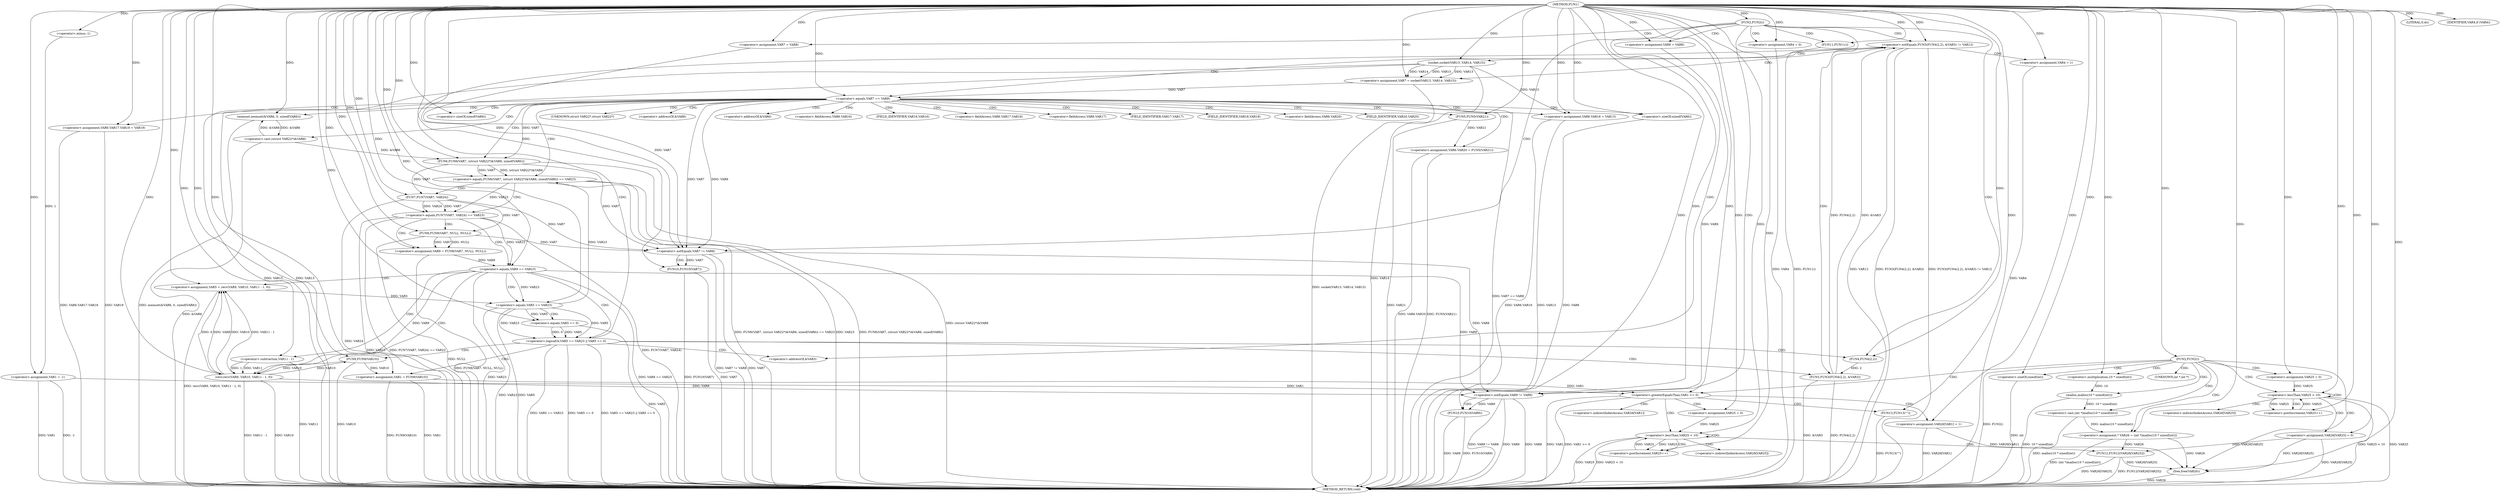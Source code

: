 digraph FUN1 {  
"1000100" [label = "(METHOD,FUN1)" ]
"1000314" [label = "(METHOD_RETURN,void)" ]
"1000103" [label = "(<operator>.assignment,VAR1 = -1)" ]
"1000105" [label = "(<operator>.minus,-1)" ]
"1000108" [label = "(FUN2,FUN2())" ]
"1000113" [label = "(<operator>.assignment,VAR4 = 0)" ]
"1000119" [label = "(<operator>.assignment,VAR7 = VAR8)" ]
"1000123" [label = "(<operator>.assignment,VAR9 = VAR8)" ]
"1000130" [label = "(<operator>.notEquals,FUN3(FUN4(2,2), &VAR3) != VAR12)" ]
"1000131" [label = "(FUN3,FUN3(FUN4(2,2), &VAR3))" ]
"1000132" [label = "(FUN4,FUN4(2,2))" ]
"1000140" [label = "(<operator>.assignment,VAR4 = 1)" ]
"1000143" [label = "(<operator>.assignment,VAR7 = socket(VAR13, VAR14, VAR15))" ]
"1000145" [label = "(socket,socket(VAR13, VAR14, VAR15))" ]
"1000150" [label = "(<operator>.equals,VAR7 == VAR8)" ]
"1000155" [label = "(memset,memset(&VAR6, 0, sizeof(VAR6)))" ]
"1000159" [label = "(<operator>.sizeOf,sizeof(VAR6))" ]
"1000161" [label = "(<operator>.assignment,VAR6.VAR16 = VAR13)" ]
"1000166" [label = "(<operator>.assignment,VAR6.VAR17.VAR18 = VAR19)" ]
"1000173" [label = "(<operator>.assignment,VAR6.VAR20 = FUN5(VAR21))" ]
"1000177" [label = "(FUN5,FUN5(VAR21))" ]
"1000180" [label = "(<operator>.equals,FUN6(VAR7, (struct VAR22*)&VAR6, sizeof(VAR6)) == VAR23)" ]
"1000181" [label = "(FUN6,FUN6(VAR7, (struct VAR22*)&VAR6, sizeof(VAR6)))" ]
"1000183" [label = "(<operator>.cast,(struct VAR22*)&VAR6)" ]
"1000187" [label = "(<operator>.sizeOf,sizeof(VAR6))" ]
"1000193" [label = "(<operator>.equals,FUN7(VAR7, VAR24) == VAR23)" ]
"1000194" [label = "(FUN7,FUN7(VAR7, VAR24))" ]
"1000200" [label = "(<operator>.assignment,VAR9 = FUN8(VAR7, NULL, NULL))" ]
"1000202" [label = "(FUN8,FUN8(VAR7, NULL, NULL))" ]
"1000207" [label = "(<operator>.equals,VAR9 == VAR23)" ]
"1000212" [label = "(<operator>.assignment,VAR5 = recv(VAR9, VAR10, VAR11 - 1, 0))" ]
"1000214" [label = "(recv,recv(VAR9, VAR10, VAR11 - 1, 0))" ]
"1000217" [label = "(<operator>.subtraction,VAR11 - 1)" ]
"1000222" [label = "(<operator>.logicalOr,VAR5 == VAR23 || VAR5 == 0)" ]
"1000223" [label = "(<operator>.equals,VAR5 == VAR23)" ]
"1000226" [label = "(<operator>.equals,VAR5 == 0)" ]
"1000231" [label = "(<operator>.assignment,VAR1 = FUN9(VAR10))" ]
"1000233" [label = "(FUN9,FUN9(VAR10))" ]
"1000235" [label = "(LITERAL,0,do)" ]
"1000237" [label = "(<operator>.notEquals,VAR7 != VAR8)" ]
"1000241" [label = "(FUN10,FUN10(VAR7))" ]
"1000244" [label = "(<operator>.notEquals,VAR9 != VAR8)" ]
"1000248" [label = "(FUN10,FUN10(VAR9))" ]
"1000251" [label = "(IDENTIFIER,VAR4,if (VAR4))" ]
"1000253" [label = "(FUN11,FUN11())" ]
"1000255" [label = "(FUN2,FUN2())" ]
"1000260" [label = "(<operator>.assignment,* VAR26 = (int *)malloc(10 * sizeof(int)))" ]
"1000262" [label = "(<operator>.cast,(int *)malloc(10 * sizeof(int)))" ]
"1000264" [label = "(malloc,malloc(10 * sizeof(int)))" ]
"1000265" [label = "(<operator>.multiplication,10 * sizeof(int))" ]
"1000267" [label = "(<operator>.sizeOf,sizeof(int))" ]
"1000270" [label = "(<operator>.assignment,VAR25 = 0)" ]
"1000273" [label = "(<operator>.lessThan,VAR25 < 10)" ]
"1000276" [label = "(<operator>.postIncrement,VAR25++)" ]
"1000279" [label = "(<operator>.assignment,VAR26[VAR25] = 0)" ]
"1000285" [label = "(<operator>.greaterEqualsThan,VAR1 >= 0)" ]
"1000289" [label = "(<operator>.assignment,VAR26[VAR1] = 1)" ]
"1000295" [label = "(<operator>.assignment,VAR25 = 0)" ]
"1000298" [label = "(<operator>.lessThan,VAR25 < 10)" ]
"1000301" [label = "(<operator>.postIncrement,VAR25++)" ]
"1000304" [label = "(FUN12,FUN12(VAR26[VAR25]))" ]
"1000310" [label = "(FUN13,FUN13(\"\"))" ]
"1000312" [label = "(free,free(VAR26))" ]
"1000135" [label = "(<operator>.addressOf,&VAR3)" ]
"1000156" [label = "(<operator>.addressOf,&VAR6)" ]
"1000162" [label = "(<operator>.fieldAccess,VAR6.VAR16)" ]
"1000164" [label = "(FIELD_IDENTIFIER,VAR16,VAR16)" ]
"1000167" [label = "(<operator>.fieldAccess,VAR6.VAR17.VAR18)" ]
"1000168" [label = "(<operator>.fieldAccess,VAR6.VAR17)" ]
"1000170" [label = "(FIELD_IDENTIFIER,VAR17,VAR17)" ]
"1000171" [label = "(FIELD_IDENTIFIER,VAR18,VAR18)" ]
"1000174" [label = "(<operator>.fieldAccess,VAR6.VAR20)" ]
"1000176" [label = "(FIELD_IDENTIFIER,VAR20,VAR20)" ]
"1000184" [label = "(UNKNOWN,struct VAR22*,struct VAR22*)" ]
"1000185" [label = "(<operator>.addressOf,&VAR6)" ]
"1000263" [label = "(UNKNOWN,int *,int *)" ]
"1000280" [label = "(<operator>.indirectIndexAccess,VAR26[VAR25])" ]
"1000290" [label = "(<operator>.indirectIndexAccess,VAR26[VAR1])" ]
"1000305" [label = "(<operator>.indirectIndexAccess,VAR26[VAR25])" ]
  "1000183" -> "1000314"  [ label = "DDG: &VAR6"] 
  "1000231" -> "1000314"  [ label = "DDG: FUN9(VAR10)"] 
  "1000207" -> "1000314"  [ label = "DDG: VAR9 == VAR23"] 
  "1000248" -> "1000314"  [ label = "DDG: FUN10(VAR9)"] 
  "1000310" -> "1000314"  [ label = "DDG: FUN13(\"\")"] 
  "1000187" -> "1000314"  [ label = "DDG: VAR6"] 
  "1000177" -> "1000314"  [ label = "DDG: VAR21"] 
  "1000130" -> "1000314"  [ label = "DDG: FUN3(FUN4(2,2), &VAR3) != VAR12"] 
  "1000285" -> "1000314"  [ label = "DDG: VAR1"] 
  "1000298" -> "1000314"  [ label = "DDG: VAR25 < 10"] 
  "1000166" -> "1000314"  [ label = "DDG: VAR19"] 
  "1000223" -> "1000314"  [ label = "DDG: VAR23"] 
  "1000193" -> "1000314"  [ label = "DDG: FUN7(VAR7, VAR24)"] 
  "1000226" -> "1000314"  [ label = "DDG: VAR5"] 
  "1000222" -> "1000314"  [ label = "DDG: VAR5 == VAR23"] 
  "1000237" -> "1000314"  [ label = "DDG: VAR7 != VAR8"] 
  "1000207" -> "1000314"  [ label = "DDG: VAR23"] 
  "1000285" -> "1000314"  [ label = "DDG: VAR1 >= 0"] 
  "1000253" -> "1000314"  [ label = "DDG: FUN11()"] 
  "1000289" -> "1000314"  [ label = "DDG: VAR26[VAR1]"] 
  "1000279" -> "1000314"  [ label = "DDG: VAR26[VAR25]"] 
  "1000304" -> "1000314"  [ label = "DDG: FUN12(VAR26[VAR25])"] 
  "1000214" -> "1000314"  [ label = "DDG: VAR10"] 
  "1000255" -> "1000314"  [ label = "DDG: FUN2()"] 
  "1000103" -> "1000314"  [ label = "DDG: VAR1"] 
  "1000103" -> "1000314"  [ label = "DDG: -1"] 
  "1000222" -> "1000314"  [ label = "DDG: VAR5 == 0"] 
  "1000298" -> "1000314"  [ label = "DDG: VAR25"] 
  "1000312" -> "1000314"  [ label = "DDG: VAR26"] 
  "1000214" -> "1000314"  [ label = "DDG: VAR11 - 1"] 
  "1000212" -> "1000314"  [ label = "DDG: recv(VAR9, VAR10, VAR11 - 1, 0)"] 
  "1000180" -> "1000314"  [ label = "DDG: VAR23"] 
  "1000237" -> "1000314"  [ label = "DDG: VAR7"] 
  "1000113" -> "1000314"  [ label = "DDG: VAR4"] 
  "1000304" -> "1000314"  [ label = "DDG: VAR26[VAR25]"] 
  "1000131" -> "1000314"  [ label = "DDG: FUN4(2,2)"] 
  "1000140" -> "1000314"  [ label = "DDG: VAR4"] 
  "1000264" -> "1000314"  [ label = "DDG: 10 * sizeof(int)"] 
  "1000267" -> "1000314"  [ label = "DDG: int"] 
  "1000155" -> "1000314"  [ label = "DDG: memset(&VAR6, 0, sizeof(VAR6))"] 
  "1000166" -> "1000314"  [ label = "DDG: VAR6.VAR17.VAR18"] 
  "1000180" -> "1000314"  [ label = "DDG: FUN6(VAR7, (struct VAR22*)&VAR6, sizeof(VAR6))"] 
  "1000273" -> "1000314"  [ label = "DDG: VAR25"] 
  "1000180" -> "1000314"  [ label = "DDG: FUN6(VAR7, (struct VAR22*)&VAR6, sizeof(VAR6)) == VAR23"] 
  "1000262" -> "1000314"  [ label = "DDG: malloc(10 * sizeof(int))"] 
  "1000217" -> "1000314"  [ label = "DDG: VAR11"] 
  "1000222" -> "1000314"  [ label = "DDG: VAR5 == VAR23 || VAR5 == 0"] 
  "1000145" -> "1000314"  [ label = "DDG: VAR15"] 
  "1000260" -> "1000314"  [ label = "DDG: (int *)malloc(10 * sizeof(int))"] 
  "1000193" -> "1000314"  [ label = "DDG: VAR23"] 
  "1000273" -> "1000314"  [ label = "DDG: VAR25 < 10"] 
  "1000231" -> "1000314"  [ label = "DDG: VAR1"] 
  "1000131" -> "1000314"  [ label = "DDG: &VAR3"] 
  "1000193" -> "1000314"  [ label = "DDG: FUN7(VAR7, VAR24) == VAR23"] 
  "1000233" -> "1000314"  [ label = "DDG: VAR10"] 
  "1000241" -> "1000314"  [ label = "DDG: VAR7"] 
  "1000143" -> "1000314"  [ label = "DDG: socket(VAR13, VAR14, VAR15)"] 
  "1000173" -> "1000314"  [ label = "DDG: FUN5(VAR21)"] 
  "1000244" -> "1000314"  [ label = "DDG: VAR9 != VAR8"] 
  "1000150" -> "1000314"  [ label = "DDG: VAR7 == VAR8"] 
  "1000202" -> "1000314"  [ label = "DDG: NULL"] 
  "1000244" -> "1000314"  [ label = "DDG: VAR9"] 
  "1000194" -> "1000314"  [ label = "DDG: VAR24"] 
  "1000161" -> "1000314"  [ label = "DDG: VAR6.VAR16"] 
  "1000244" -> "1000314"  [ label = "DDG: VAR8"] 
  "1000145" -> "1000314"  [ label = "DDG: VAR13"] 
  "1000241" -> "1000314"  [ label = "DDG: FUN10(VAR7)"] 
  "1000145" -> "1000314"  [ label = "DDG: VAR14"] 
  "1000181" -> "1000314"  [ label = "DDG: (struct VAR22*)&VAR6"] 
  "1000173" -> "1000314"  [ label = "DDG: VAR6.VAR20"] 
  "1000130" -> "1000314"  [ label = "DDG: VAR12"] 
  "1000248" -> "1000314"  [ label = "DDG: VAR9"] 
  "1000223" -> "1000314"  [ label = "DDG: VAR5"] 
  "1000161" -> "1000314"  [ label = "DDG: VAR13"] 
  "1000130" -> "1000314"  [ label = "DDG: FUN3(FUN4(2,2), &VAR3)"] 
  "1000200" -> "1000314"  [ label = "DDG: FUN8(VAR7, NULL, NULL)"] 
  "1000105" -> "1000103"  [ label = "DDG: 1"] 
  "1000100" -> "1000103"  [ label = "DDG: "] 
  "1000100" -> "1000105"  [ label = "DDG: "] 
  "1000100" -> "1000108"  [ label = "DDG: "] 
  "1000100" -> "1000113"  [ label = "DDG: "] 
  "1000100" -> "1000119"  [ label = "DDG: "] 
  "1000100" -> "1000123"  [ label = "DDG: "] 
  "1000131" -> "1000130"  [ label = "DDG: FUN4(2,2)"] 
  "1000131" -> "1000130"  [ label = "DDG: &VAR3"] 
  "1000132" -> "1000131"  [ label = "DDG: 2"] 
  "1000100" -> "1000132"  [ label = "DDG: "] 
  "1000100" -> "1000130"  [ label = "DDG: "] 
  "1000100" -> "1000140"  [ label = "DDG: "] 
  "1000145" -> "1000143"  [ label = "DDG: VAR13"] 
  "1000145" -> "1000143"  [ label = "DDG: VAR14"] 
  "1000145" -> "1000143"  [ label = "DDG: VAR15"] 
  "1000100" -> "1000143"  [ label = "DDG: "] 
  "1000100" -> "1000145"  [ label = "DDG: "] 
  "1000143" -> "1000150"  [ label = "DDG: VAR7"] 
  "1000100" -> "1000150"  [ label = "DDG: "] 
  "1000183" -> "1000155"  [ label = "DDG: &VAR6"] 
  "1000100" -> "1000155"  [ label = "DDG: "] 
  "1000100" -> "1000159"  [ label = "DDG: "] 
  "1000145" -> "1000161"  [ label = "DDG: VAR13"] 
  "1000100" -> "1000161"  [ label = "DDG: "] 
  "1000100" -> "1000166"  [ label = "DDG: "] 
  "1000177" -> "1000173"  [ label = "DDG: VAR21"] 
  "1000100" -> "1000177"  [ label = "DDG: "] 
  "1000181" -> "1000180"  [ label = "DDG: VAR7"] 
  "1000181" -> "1000180"  [ label = "DDG: (struct VAR22*)&VAR6"] 
  "1000150" -> "1000181"  [ label = "DDG: VAR7"] 
  "1000100" -> "1000181"  [ label = "DDG: "] 
  "1000183" -> "1000181"  [ label = "DDG: &VAR6"] 
  "1000155" -> "1000183"  [ label = "DDG: &VAR6"] 
  "1000100" -> "1000187"  [ label = "DDG: "] 
  "1000223" -> "1000180"  [ label = "DDG: VAR23"] 
  "1000100" -> "1000180"  [ label = "DDG: "] 
  "1000194" -> "1000193"  [ label = "DDG: VAR7"] 
  "1000194" -> "1000193"  [ label = "DDG: VAR24"] 
  "1000181" -> "1000194"  [ label = "DDG: VAR7"] 
  "1000100" -> "1000194"  [ label = "DDG: "] 
  "1000180" -> "1000193"  [ label = "DDG: VAR23"] 
  "1000100" -> "1000193"  [ label = "DDG: "] 
  "1000202" -> "1000200"  [ label = "DDG: VAR7"] 
  "1000202" -> "1000200"  [ label = "DDG: NULL"] 
  "1000100" -> "1000200"  [ label = "DDG: "] 
  "1000194" -> "1000202"  [ label = "DDG: VAR7"] 
  "1000100" -> "1000202"  [ label = "DDG: "] 
  "1000200" -> "1000207"  [ label = "DDG: VAR9"] 
  "1000100" -> "1000207"  [ label = "DDG: "] 
  "1000193" -> "1000207"  [ label = "DDG: VAR23"] 
  "1000214" -> "1000212"  [ label = "DDG: VAR9"] 
  "1000214" -> "1000212"  [ label = "DDG: VAR10"] 
  "1000214" -> "1000212"  [ label = "DDG: VAR11 - 1"] 
  "1000214" -> "1000212"  [ label = "DDG: 0"] 
  "1000100" -> "1000212"  [ label = "DDG: "] 
  "1000207" -> "1000214"  [ label = "DDG: VAR9"] 
  "1000100" -> "1000214"  [ label = "DDG: "] 
  "1000233" -> "1000214"  [ label = "DDG: VAR10"] 
  "1000217" -> "1000214"  [ label = "DDG: VAR11"] 
  "1000217" -> "1000214"  [ label = "DDG: 1"] 
  "1000100" -> "1000217"  [ label = "DDG: "] 
  "1000223" -> "1000222"  [ label = "DDG: VAR5"] 
  "1000223" -> "1000222"  [ label = "DDG: VAR23"] 
  "1000212" -> "1000223"  [ label = "DDG: VAR5"] 
  "1000100" -> "1000223"  [ label = "DDG: "] 
  "1000207" -> "1000223"  [ label = "DDG: VAR23"] 
  "1000226" -> "1000222"  [ label = "DDG: VAR5"] 
  "1000226" -> "1000222"  [ label = "DDG: 0"] 
  "1000223" -> "1000226"  [ label = "DDG: VAR5"] 
  "1000100" -> "1000226"  [ label = "DDG: "] 
  "1000233" -> "1000231"  [ label = "DDG: VAR10"] 
  "1000100" -> "1000231"  [ label = "DDG: "] 
  "1000214" -> "1000233"  [ label = "DDG: VAR10"] 
  "1000100" -> "1000233"  [ label = "DDG: "] 
  "1000100" -> "1000235"  [ label = "DDG: "] 
  "1000181" -> "1000237"  [ label = "DDG: VAR7"] 
  "1000150" -> "1000237"  [ label = "DDG: VAR7"] 
  "1000194" -> "1000237"  [ label = "DDG: VAR7"] 
  "1000202" -> "1000237"  [ label = "DDG: VAR7"] 
  "1000119" -> "1000237"  [ label = "DDG: VAR7"] 
  "1000100" -> "1000237"  [ label = "DDG: "] 
  "1000150" -> "1000237"  [ label = "DDG: VAR8"] 
  "1000237" -> "1000241"  [ label = "DDG: VAR7"] 
  "1000100" -> "1000241"  [ label = "DDG: "] 
  "1000207" -> "1000244"  [ label = "DDG: VAR9"] 
  "1000214" -> "1000244"  [ label = "DDG: VAR9"] 
  "1000123" -> "1000244"  [ label = "DDG: VAR9"] 
  "1000100" -> "1000244"  [ label = "DDG: "] 
  "1000237" -> "1000244"  [ label = "DDG: VAR8"] 
  "1000244" -> "1000248"  [ label = "DDG: VAR9"] 
  "1000100" -> "1000248"  [ label = "DDG: "] 
  "1000100" -> "1000251"  [ label = "DDG: "] 
  "1000100" -> "1000253"  [ label = "DDG: "] 
  "1000100" -> "1000255"  [ label = "DDG: "] 
  "1000262" -> "1000260"  [ label = "DDG: malloc(10 * sizeof(int))"] 
  "1000100" -> "1000260"  [ label = "DDG: "] 
  "1000264" -> "1000262"  [ label = "DDG: 10 * sizeof(int)"] 
  "1000265" -> "1000264"  [ label = "DDG: 10"] 
  "1000100" -> "1000265"  [ label = "DDG: "] 
  "1000100" -> "1000267"  [ label = "DDG: "] 
  "1000100" -> "1000270"  [ label = "DDG: "] 
  "1000276" -> "1000273"  [ label = "DDG: VAR25"] 
  "1000270" -> "1000273"  [ label = "DDG: VAR25"] 
  "1000100" -> "1000273"  [ label = "DDG: "] 
  "1000273" -> "1000276"  [ label = "DDG: VAR25"] 
  "1000100" -> "1000276"  [ label = "DDG: "] 
  "1000100" -> "1000279"  [ label = "DDG: "] 
  "1000103" -> "1000285"  [ label = "DDG: VAR1"] 
  "1000231" -> "1000285"  [ label = "DDG: VAR1"] 
  "1000100" -> "1000285"  [ label = "DDG: "] 
  "1000100" -> "1000289"  [ label = "DDG: "] 
  "1000100" -> "1000295"  [ label = "DDG: "] 
  "1000295" -> "1000298"  [ label = "DDG: VAR25"] 
  "1000301" -> "1000298"  [ label = "DDG: VAR25"] 
  "1000100" -> "1000298"  [ label = "DDG: "] 
  "1000298" -> "1000301"  [ label = "DDG: VAR25"] 
  "1000100" -> "1000301"  [ label = "DDG: "] 
  "1000279" -> "1000304"  [ label = "DDG: VAR26[VAR25]"] 
  "1000260" -> "1000304"  [ label = "DDG: VAR26"] 
  "1000100" -> "1000310"  [ label = "DDG: "] 
  "1000304" -> "1000312"  [ label = "DDG: VAR26[VAR25]"] 
  "1000260" -> "1000312"  [ label = "DDG: VAR26"] 
  "1000289" -> "1000312"  [ label = "DDG: VAR26[VAR1]"] 
  "1000279" -> "1000312"  [ label = "DDG: VAR26[VAR25]"] 
  "1000100" -> "1000312"  [ label = "DDG: "] 
  "1000108" -> "1000244"  [ label = "CDG: "] 
  "1000108" -> "1000132"  [ label = "CDG: "] 
  "1000108" -> "1000123"  [ label = "CDG: "] 
  "1000108" -> "1000130"  [ label = "CDG: "] 
  "1000108" -> "1000119"  [ label = "CDG: "] 
  "1000108" -> "1000135"  [ label = "CDG: "] 
  "1000108" -> "1000131"  [ label = "CDG: "] 
  "1000108" -> "1000113"  [ label = "CDG: "] 
  "1000108" -> "1000237"  [ label = "CDG: "] 
  "1000108" -> "1000253"  [ label = "CDG: "] 
  "1000130" -> "1000150"  [ label = "CDG: "] 
  "1000130" -> "1000145"  [ label = "CDG: "] 
  "1000130" -> "1000143"  [ label = "CDG: "] 
  "1000130" -> "1000140"  [ label = "CDG: "] 
  "1000150" -> "1000164"  [ label = "CDG: "] 
  "1000150" -> "1000174"  [ label = "CDG: "] 
  "1000150" -> "1000156"  [ label = "CDG: "] 
  "1000150" -> "1000161"  [ label = "CDG: "] 
  "1000150" -> "1000166"  [ label = "CDG: "] 
  "1000150" -> "1000180"  [ label = "CDG: "] 
  "1000150" -> "1000183"  [ label = "CDG: "] 
  "1000150" -> "1000167"  [ label = "CDG: "] 
  "1000150" -> "1000176"  [ label = "CDG: "] 
  "1000150" -> "1000187"  [ label = "CDG: "] 
  "1000150" -> "1000185"  [ label = "CDG: "] 
  "1000150" -> "1000168"  [ label = "CDG: "] 
  "1000150" -> "1000159"  [ label = "CDG: "] 
  "1000150" -> "1000173"  [ label = "CDG: "] 
  "1000150" -> "1000155"  [ label = "CDG: "] 
  "1000150" -> "1000170"  [ label = "CDG: "] 
  "1000150" -> "1000171"  [ label = "CDG: "] 
  "1000150" -> "1000184"  [ label = "CDG: "] 
  "1000150" -> "1000177"  [ label = "CDG: "] 
  "1000150" -> "1000162"  [ label = "CDG: "] 
  "1000150" -> "1000181"  [ label = "CDG: "] 
  "1000180" -> "1000194"  [ label = "CDG: "] 
  "1000180" -> "1000193"  [ label = "CDG: "] 
  "1000193" -> "1000200"  [ label = "CDG: "] 
  "1000193" -> "1000207"  [ label = "CDG: "] 
  "1000193" -> "1000202"  [ label = "CDG: "] 
  "1000207" -> "1000222"  [ label = "CDG: "] 
  "1000207" -> "1000214"  [ label = "CDG: "] 
  "1000207" -> "1000217"  [ label = "CDG: "] 
  "1000207" -> "1000212"  [ label = "CDG: "] 
  "1000207" -> "1000223"  [ label = "CDG: "] 
  "1000222" -> "1000233"  [ label = "CDG: "] 
  "1000222" -> "1000231"  [ label = "CDG: "] 
  "1000222" -> "1000132"  [ label = "CDG: "] 
  "1000222" -> "1000130"  [ label = "CDG: "] 
  "1000222" -> "1000135"  [ label = "CDG: "] 
  "1000222" -> "1000131"  [ label = "CDG: "] 
  "1000223" -> "1000226"  [ label = "CDG: "] 
  "1000237" -> "1000241"  [ label = "CDG: "] 
  "1000244" -> "1000248"  [ label = "CDG: "] 
  "1000255" -> "1000285"  [ label = "CDG: "] 
  "1000255" -> "1000312"  [ label = "CDG: "] 
  "1000255" -> "1000260"  [ label = "CDG: "] 
  "1000255" -> "1000273"  [ label = "CDG: "] 
  "1000255" -> "1000270"  [ label = "CDG: "] 
  "1000255" -> "1000265"  [ label = "CDG: "] 
  "1000255" -> "1000263"  [ label = "CDG: "] 
  "1000255" -> "1000262"  [ label = "CDG: "] 
  "1000255" -> "1000267"  [ label = "CDG: "] 
  "1000255" -> "1000264"  [ label = "CDG: "] 
  "1000273" -> "1000276"  [ label = "CDG: "] 
  "1000273" -> "1000273"  [ label = "CDG: "] 
  "1000273" -> "1000279"  [ label = "CDG: "] 
  "1000273" -> "1000280"  [ label = "CDG: "] 
  "1000285" -> "1000310"  [ label = "CDG: "] 
  "1000285" -> "1000298"  [ label = "CDG: "] 
  "1000285" -> "1000289"  [ label = "CDG: "] 
  "1000285" -> "1000295"  [ label = "CDG: "] 
  "1000285" -> "1000290"  [ label = "CDG: "] 
  "1000298" -> "1000305"  [ label = "CDG: "] 
  "1000298" -> "1000298"  [ label = "CDG: "] 
  "1000298" -> "1000304"  [ label = "CDG: "] 
  "1000298" -> "1000301"  [ label = "CDG: "] 
}

